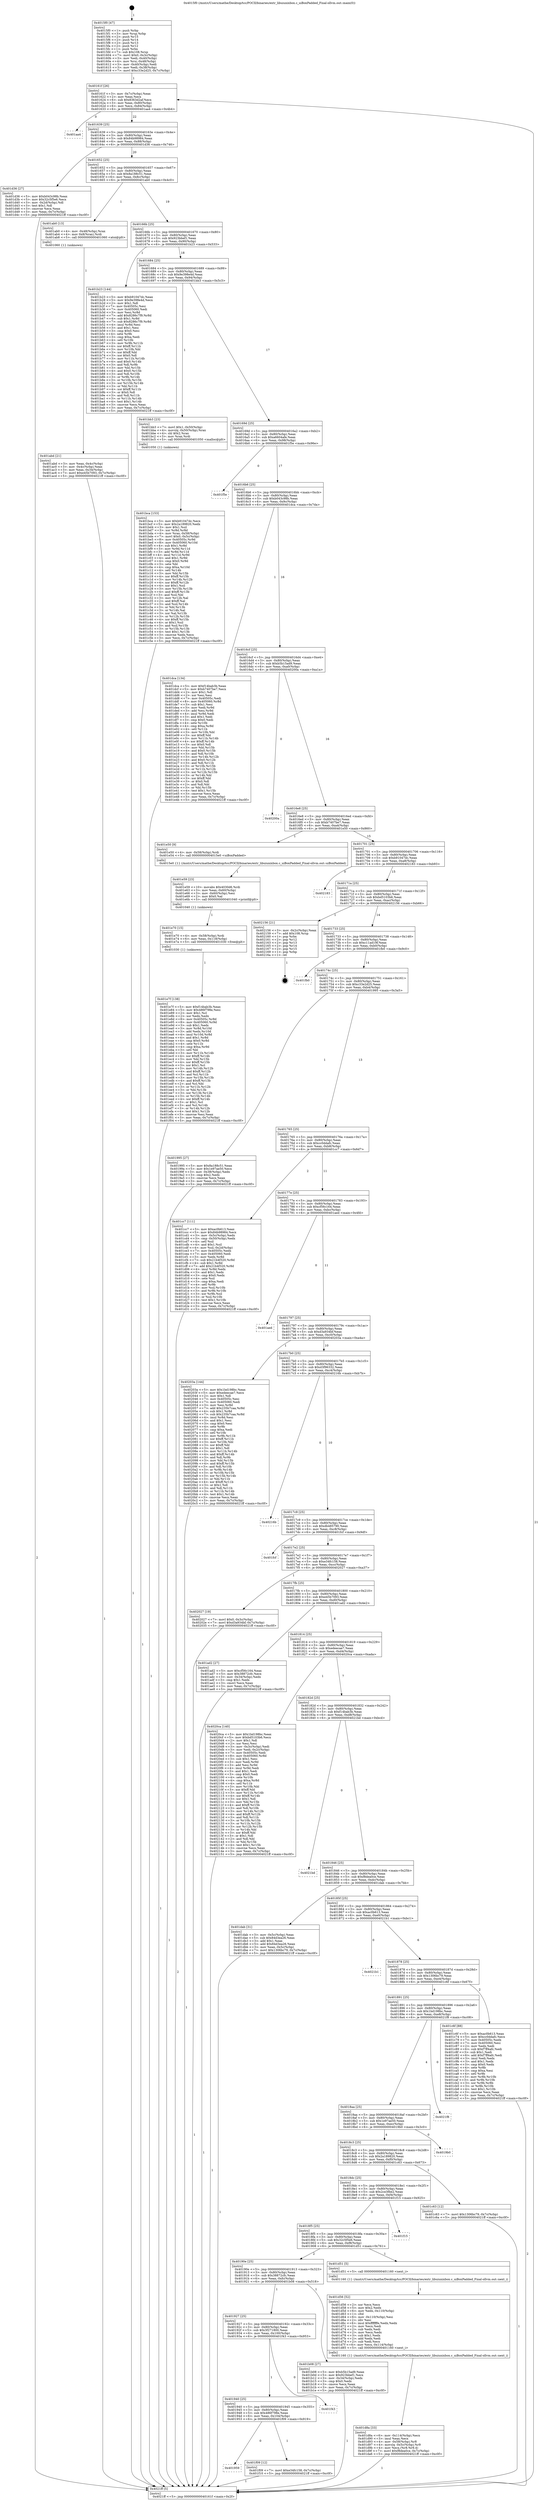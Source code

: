 digraph "0x4015f0" {
  label = "0x4015f0 (/mnt/c/Users/mathe/Desktop/tcc/POCII/binaries/extr_libuiunixbox.c_uiBoxPadded_Final-ollvm.out::main(0))"
  labelloc = "t"
  node[shape=record]

  Entry [label="",width=0.3,height=0.3,shape=circle,fillcolor=black,style=filled]
  "0x40161f" [label="{
     0x40161f [26]\l
     | [instrs]\l
     &nbsp;&nbsp;0x40161f \<+3\>: mov -0x7c(%rbp),%eax\l
     &nbsp;&nbsp;0x401622 \<+2\>: mov %eax,%ecx\l
     &nbsp;&nbsp;0x401624 \<+6\>: sub $0x8363d2af,%ecx\l
     &nbsp;&nbsp;0x40162a \<+3\>: mov %eax,-0x80(%rbp)\l
     &nbsp;&nbsp;0x40162d \<+6\>: mov %ecx,-0x84(%rbp)\l
     &nbsp;&nbsp;0x401633 \<+6\>: je 0000000000401aa4 \<main+0x4b4\>\l
  }"]
  "0x401aa4" [label="{
     0x401aa4\l
  }", style=dashed]
  "0x401639" [label="{
     0x401639 [25]\l
     | [instrs]\l
     &nbsp;&nbsp;0x401639 \<+5\>: jmp 000000000040163e \<main+0x4e\>\l
     &nbsp;&nbsp;0x40163e \<+3\>: mov -0x80(%rbp),%eax\l
     &nbsp;&nbsp;0x401641 \<+5\>: sub $0x84b98984,%eax\l
     &nbsp;&nbsp;0x401646 \<+6\>: mov %eax,-0x88(%rbp)\l
     &nbsp;&nbsp;0x40164c \<+6\>: je 0000000000401d36 \<main+0x746\>\l
  }"]
  Exit [label="",width=0.3,height=0.3,shape=circle,fillcolor=black,style=filled,peripheries=2]
  "0x401d36" [label="{
     0x401d36 [27]\l
     | [instrs]\l
     &nbsp;&nbsp;0x401d36 \<+5\>: mov $0xb043c98b,%eax\l
     &nbsp;&nbsp;0x401d3b \<+5\>: mov $0x32c5f5e6,%ecx\l
     &nbsp;&nbsp;0x401d40 \<+3\>: mov -0x2d(%rbp),%dl\l
     &nbsp;&nbsp;0x401d43 \<+3\>: test $0x1,%dl\l
     &nbsp;&nbsp;0x401d46 \<+3\>: cmovne %ecx,%eax\l
     &nbsp;&nbsp;0x401d49 \<+3\>: mov %eax,-0x7c(%rbp)\l
     &nbsp;&nbsp;0x401d4c \<+5\>: jmp 00000000004021ff \<main+0xc0f\>\l
  }"]
  "0x401652" [label="{
     0x401652 [25]\l
     | [instrs]\l
     &nbsp;&nbsp;0x401652 \<+5\>: jmp 0000000000401657 \<main+0x67\>\l
     &nbsp;&nbsp;0x401657 \<+3\>: mov -0x80(%rbp),%eax\l
     &nbsp;&nbsp;0x40165a \<+5\>: sub $0x8a188c51,%eax\l
     &nbsp;&nbsp;0x40165f \<+6\>: mov %eax,-0x8c(%rbp)\l
     &nbsp;&nbsp;0x401665 \<+6\>: je 0000000000401ab0 \<main+0x4c0\>\l
  }"]
  "0x401959" [label="{
     0x401959\l
  }", style=dashed]
  "0x401ab0" [label="{
     0x401ab0 [13]\l
     | [instrs]\l
     &nbsp;&nbsp;0x401ab0 \<+4\>: mov -0x48(%rbp),%rax\l
     &nbsp;&nbsp;0x401ab4 \<+4\>: mov 0x8(%rax),%rdi\l
     &nbsp;&nbsp;0x401ab8 \<+5\>: call 0000000000401060 \<atoi@plt\>\l
     | [calls]\l
     &nbsp;&nbsp;0x401060 \{1\} (unknown)\l
  }"]
  "0x40166b" [label="{
     0x40166b [25]\l
     | [instrs]\l
     &nbsp;&nbsp;0x40166b \<+5\>: jmp 0000000000401670 \<main+0x80\>\l
     &nbsp;&nbsp;0x401670 \<+3\>: mov -0x80(%rbp),%eax\l
     &nbsp;&nbsp;0x401673 \<+5\>: sub $0x923bbef1,%eax\l
     &nbsp;&nbsp;0x401678 \<+6\>: mov %eax,-0x90(%rbp)\l
     &nbsp;&nbsp;0x40167e \<+6\>: je 0000000000401b23 \<main+0x533\>\l
  }"]
  "0x401f09" [label="{
     0x401f09 [12]\l
     | [instrs]\l
     &nbsp;&nbsp;0x401f09 \<+7\>: movl $0xe34fc158,-0x7c(%rbp)\l
     &nbsp;&nbsp;0x401f10 \<+5\>: jmp 00000000004021ff \<main+0xc0f\>\l
  }"]
  "0x401b23" [label="{
     0x401b23 [144]\l
     | [instrs]\l
     &nbsp;&nbsp;0x401b23 \<+5\>: mov $0xb91047dc,%eax\l
     &nbsp;&nbsp;0x401b28 \<+5\>: mov $0x9e398e4d,%ecx\l
     &nbsp;&nbsp;0x401b2d \<+2\>: mov $0x1,%dl\l
     &nbsp;&nbsp;0x401b2f \<+7\>: mov 0x40505c,%esi\l
     &nbsp;&nbsp;0x401b36 \<+7\>: mov 0x405060,%edi\l
     &nbsp;&nbsp;0x401b3d \<+3\>: mov %esi,%r8d\l
     &nbsp;&nbsp;0x401b40 \<+7\>: add $0x8286c7f9,%r8d\l
     &nbsp;&nbsp;0x401b47 \<+4\>: sub $0x1,%r8d\l
     &nbsp;&nbsp;0x401b4b \<+7\>: sub $0x8286c7f9,%r8d\l
     &nbsp;&nbsp;0x401b52 \<+4\>: imul %r8d,%esi\l
     &nbsp;&nbsp;0x401b56 \<+3\>: and $0x1,%esi\l
     &nbsp;&nbsp;0x401b59 \<+3\>: cmp $0x0,%esi\l
     &nbsp;&nbsp;0x401b5c \<+4\>: sete %r9b\l
     &nbsp;&nbsp;0x401b60 \<+3\>: cmp $0xa,%edi\l
     &nbsp;&nbsp;0x401b63 \<+4\>: setl %r10b\l
     &nbsp;&nbsp;0x401b67 \<+3\>: mov %r9b,%r11b\l
     &nbsp;&nbsp;0x401b6a \<+4\>: xor $0xff,%r11b\l
     &nbsp;&nbsp;0x401b6e \<+3\>: mov %r10b,%bl\l
     &nbsp;&nbsp;0x401b71 \<+3\>: xor $0xff,%bl\l
     &nbsp;&nbsp;0x401b74 \<+3\>: xor $0x0,%dl\l
     &nbsp;&nbsp;0x401b77 \<+3\>: mov %r11b,%r14b\l
     &nbsp;&nbsp;0x401b7a \<+4\>: and $0x0,%r14b\l
     &nbsp;&nbsp;0x401b7e \<+3\>: and %dl,%r9b\l
     &nbsp;&nbsp;0x401b81 \<+3\>: mov %bl,%r15b\l
     &nbsp;&nbsp;0x401b84 \<+4\>: and $0x0,%r15b\l
     &nbsp;&nbsp;0x401b88 \<+3\>: and %dl,%r10b\l
     &nbsp;&nbsp;0x401b8b \<+3\>: or %r9b,%r14b\l
     &nbsp;&nbsp;0x401b8e \<+3\>: or %r10b,%r15b\l
     &nbsp;&nbsp;0x401b91 \<+3\>: xor %r15b,%r14b\l
     &nbsp;&nbsp;0x401b94 \<+3\>: or %bl,%r11b\l
     &nbsp;&nbsp;0x401b97 \<+4\>: xor $0xff,%r11b\l
     &nbsp;&nbsp;0x401b9b \<+3\>: or $0x0,%dl\l
     &nbsp;&nbsp;0x401b9e \<+3\>: and %dl,%r11b\l
     &nbsp;&nbsp;0x401ba1 \<+3\>: or %r11b,%r14b\l
     &nbsp;&nbsp;0x401ba4 \<+4\>: test $0x1,%r14b\l
     &nbsp;&nbsp;0x401ba8 \<+3\>: cmovne %ecx,%eax\l
     &nbsp;&nbsp;0x401bab \<+3\>: mov %eax,-0x7c(%rbp)\l
     &nbsp;&nbsp;0x401bae \<+5\>: jmp 00000000004021ff \<main+0xc0f\>\l
  }"]
  "0x401684" [label="{
     0x401684 [25]\l
     | [instrs]\l
     &nbsp;&nbsp;0x401684 \<+5\>: jmp 0000000000401689 \<main+0x99\>\l
     &nbsp;&nbsp;0x401689 \<+3\>: mov -0x80(%rbp),%eax\l
     &nbsp;&nbsp;0x40168c \<+5\>: sub $0x9e398e4d,%eax\l
     &nbsp;&nbsp;0x401691 \<+6\>: mov %eax,-0x94(%rbp)\l
     &nbsp;&nbsp;0x401697 \<+6\>: je 0000000000401bb3 \<main+0x5c3\>\l
  }"]
  "0x401940" [label="{
     0x401940 [25]\l
     | [instrs]\l
     &nbsp;&nbsp;0x401940 \<+5\>: jmp 0000000000401945 \<main+0x355\>\l
     &nbsp;&nbsp;0x401945 \<+3\>: mov -0x80(%rbp),%eax\l
     &nbsp;&nbsp;0x401948 \<+5\>: sub $0x486f798e,%eax\l
     &nbsp;&nbsp;0x40194d \<+6\>: mov %eax,-0x104(%rbp)\l
     &nbsp;&nbsp;0x401953 \<+6\>: je 0000000000401f09 \<main+0x919\>\l
  }"]
  "0x401bb3" [label="{
     0x401bb3 [23]\l
     | [instrs]\l
     &nbsp;&nbsp;0x401bb3 \<+7\>: movl $0x1,-0x50(%rbp)\l
     &nbsp;&nbsp;0x401bba \<+4\>: movslq -0x50(%rbp),%rax\l
     &nbsp;&nbsp;0x401bbe \<+4\>: shl $0x2,%rax\l
     &nbsp;&nbsp;0x401bc2 \<+3\>: mov %rax,%rdi\l
     &nbsp;&nbsp;0x401bc5 \<+5\>: call 0000000000401050 \<malloc@plt\>\l
     | [calls]\l
     &nbsp;&nbsp;0x401050 \{1\} (unknown)\l
  }"]
  "0x40169d" [label="{
     0x40169d [25]\l
     | [instrs]\l
     &nbsp;&nbsp;0x40169d \<+5\>: jmp 00000000004016a2 \<main+0xb2\>\l
     &nbsp;&nbsp;0x4016a2 \<+3\>: mov -0x80(%rbp),%eax\l
     &nbsp;&nbsp;0x4016a5 \<+5\>: sub $0xa6604afe,%eax\l
     &nbsp;&nbsp;0x4016aa \<+6\>: mov %eax,-0x98(%rbp)\l
     &nbsp;&nbsp;0x4016b0 \<+6\>: je 0000000000401f5e \<main+0x96e\>\l
  }"]
  "0x401f43" [label="{
     0x401f43\l
  }", style=dashed]
  "0x401f5e" [label="{
     0x401f5e\l
  }", style=dashed]
  "0x4016b6" [label="{
     0x4016b6 [25]\l
     | [instrs]\l
     &nbsp;&nbsp;0x4016b6 \<+5\>: jmp 00000000004016bb \<main+0xcb\>\l
     &nbsp;&nbsp;0x4016bb \<+3\>: mov -0x80(%rbp),%eax\l
     &nbsp;&nbsp;0x4016be \<+5\>: sub $0xb043c98b,%eax\l
     &nbsp;&nbsp;0x4016c3 \<+6\>: mov %eax,-0x9c(%rbp)\l
     &nbsp;&nbsp;0x4016c9 \<+6\>: je 0000000000401dca \<main+0x7da\>\l
  }"]
  "0x401e7f" [label="{
     0x401e7f [138]\l
     | [instrs]\l
     &nbsp;&nbsp;0x401e7f \<+5\>: mov $0xf14bab3b,%eax\l
     &nbsp;&nbsp;0x401e84 \<+5\>: mov $0x486f798e,%esi\l
     &nbsp;&nbsp;0x401e89 \<+2\>: mov $0x1,%cl\l
     &nbsp;&nbsp;0x401e8b \<+2\>: xor %edx,%edx\l
     &nbsp;&nbsp;0x401e8d \<+8\>: mov 0x40505c,%r8d\l
     &nbsp;&nbsp;0x401e95 \<+8\>: mov 0x405060,%r9d\l
     &nbsp;&nbsp;0x401e9d \<+3\>: sub $0x1,%edx\l
     &nbsp;&nbsp;0x401ea0 \<+3\>: mov %r8d,%r10d\l
     &nbsp;&nbsp;0x401ea3 \<+3\>: add %edx,%r10d\l
     &nbsp;&nbsp;0x401ea6 \<+4\>: imul %r10d,%r8d\l
     &nbsp;&nbsp;0x401eaa \<+4\>: and $0x1,%r8d\l
     &nbsp;&nbsp;0x401eae \<+4\>: cmp $0x0,%r8d\l
     &nbsp;&nbsp;0x401eb2 \<+4\>: sete %r11b\l
     &nbsp;&nbsp;0x401eb6 \<+4\>: cmp $0xa,%r9d\l
     &nbsp;&nbsp;0x401eba \<+3\>: setl %bl\l
     &nbsp;&nbsp;0x401ebd \<+3\>: mov %r11b,%r14b\l
     &nbsp;&nbsp;0x401ec0 \<+4\>: xor $0xff,%r14b\l
     &nbsp;&nbsp;0x401ec4 \<+3\>: mov %bl,%r15b\l
     &nbsp;&nbsp;0x401ec7 \<+4\>: xor $0xff,%r15b\l
     &nbsp;&nbsp;0x401ecb \<+3\>: xor $0x1,%cl\l
     &nbsp;&nbsp;0x401ece \<+3\>: mov %r14b,%r12b\l
     &nbsp;&nbsp;0x401ed1 \<+4\>: and $0xff,%r12b\l
     &nbsp;&nbsp;0x401ed5 \<+3\>: and %cl,%r11b\l
     &nbsp;&nbsp;0x401ed8 \<+3\>: mov %r15b,%r13b\l
     &nbsp;&nbsp;0x401edb \<+4\>: and $0xff,%r13b\l
     &nbsp;&nbsp;0x401edf \<+2\>: and %cl,%bl\l
     &nbsp;&nbsp;0x401ee1 \<+3\>: or %r11b,%r12b\l
     &nbsp;&nbsp;0x401ee4 \<+3\>: or %bl,%r13b\l
     &nbsp;&nbsp;0x401ee7 \<+3\>: xor %r13b,%r12b\l
     &nbsp;&nbsp;0x401eea \<+3\>: or %r15b,%r14b\l
     &nbsp;&nbsp;0x401eed \<+4\>: xor $0xff,%r14b\l
     &nbsp;&nbsp;0x401ef1 \<+3\>: or $0x1,%cl\l
     &nbsp;&nbsp;0x401ef4 \<+3\>: and %cl,%r14b\l
     &nbsp;&nbsp;0x401ef7 \<+3\>: or %r14b,%r12b\l
     &nbsp;&nbsp;0x401efa \<+4\>: test $0x1,%r12b\l
     &nbsp;&nbsp;0x401efe \<+3\>: cmovne %esi,%eax\l
     &nbsp;&nbsp;0x401f01 \<+3\>: mov %eax,-0x7c(%rbp)\l
     &nbsp;&nbsp;0x401f04 \<+5\>: jmp 00000000004021ff \<main+0xc0f\>\l
  }"]
  "0x401dca" [label="{
     0x401dca [134]\l
     | [instrs]\l
     &nbsp;&nbsp;0x401dca \<+5\>: mov $0xf14bab3b,%eax\l
     &nbsp;&nbsp;0x401dcf \<+5\>: mov $0xb7407be7,%ecx\l
     &nbsp;&nbsp;0x401dd4 \<+2\>: mov $0x1,%dl\l
     &nbsp;&nbsp;0x401dd6 \<+2\>: xor %esi,%esi\l
     &nbsp;&nbsp;0x401dd8 \<+7\>: mov 0x40505c,%edi\l
     &nbsp;&nbsp;0x401ddf \<+8\>: mov 0x405060,%r8d\l
     &nbsp;&nbsp;0x401de7 \<+3\>: sub $0x1,%esi\l
     &nbsp;&nbsp;0x401dea \<+3\>: mov %edi,%r9d\l
     &nbsp;&nbsp;0x401ded \<+3\>: add %esi,%r9d\l
     &nbsp;&nbsp;0x401df0 \<+4\>: imul %r9d,%edi\l
     &nbsp;&nbsp;0x401df4 \<+3\>: and $0x1,%edi\l
     &nbsp;&nbsp;0x401df7 \<+3\>: cmp $0x0,%edi\l
     &nbsp;&nbsp;0x401dfa \<+4\>: sete %r10b\l
     &nbsp;&nbsp;0x401dfe \<+4\>: cmp $0xa,%r8d\l
     &nbsp;&nbsp;0x401e02 \<+4\>: setl %r11b\l
     &nbsp;&nbsp;0x401e06 \<+3\>: mov %r10b,%bl\l
     &nbsp;&nbsp;0x401e09 \<+3\>: xor $0xff,%bl\l
     &nbsp;&nbsp;0x401e0c \<+3\>: mov %r11b,%r14b\l
     &nbsp;&nbsp;0x401e0f \<+4\>: xor $0xff,%r14b\l
     &nbsp;&nbsp;0x401e13 \<+3\>: xor $0x0,%dl\l
     &nbsp;&nbsp;0x401e16 \<+3\>: mov %bl,%r15b\l
     &nbsp;&nbsp;0x401e19 \<+4\>: and $0x0,%r15b\l
     &nbsp;&nbsp;0x401e1d \<+3\>: and %dl,%r10b\l
     &nbsp;&nbsp;0x401e20 \<+3\>: mov %r14b,%r12b\l
     &nbsp;&nbsp;0x401e23 \<+4\>: and $0x0,%r12b\l
     &nbsp;&nbsp;0x401e27 \<+3\>: and %dl,%r11b\l
     &nbsp;&nbsp;0x401e2a \<+3\>: or %r10b,%r15b\l
     &nbsp;&nbsp;0x401e2d \<+3\>: or %r11b,%r12b\l
     &nbsp;&nbsp;0x401e30 \<+3\>: xor %r12b,%r15b\l
     &nbsp;&nbsp;0x401e33 \<+3\>: or %r14b,%bl\l
     &nbsp;&nbsp;0x401e36 \<+3\>: xor $0xff,%bl\l
     &nbsp;&nbsp;0x401e39 \<+3\>: or $0x0,%dl\l
     &nbsp;&nbsp;0x401e3c \<+2\>: and %dl,%bl\l
     &nbsp;&nbsp;0x401e3e \<+3\>: or %bl,%r15b\l
     &nbsp;&nbsp;0x401e41 \<+4\>: test $0x1,%r15b\l
     &nbsp;&nbsp;0x401e45 \<+3\>: cmovne %ecx,%eax\l
     &nbsp;&nbsp;0x401e48 \<+3\>: mov %eax,-0x7c(%rbp)\l
     &nbsp;&nbsp;0x401e4b \<+5\>: jmp 00000000004021ff \<main+0xc0f\>\l
  }"]
  "0x4016cf" [label="{
     0x4016cf [25]\l
     | [instrs]\l
     &nbsp;&nbsp;0x4016cf \<+5\>: jmp 00000000004016d4 \<main+0xe4\>\l
     &nbsp;&nbsp;0x4016d4 \<+3\>: mov -0x80(%rbp),%eax\l
     &nbsp;&nbsp;0x4016d7 \<+5\>: sub $0xb5b15ad9,%eax\l
     &nbsp;&nbsp;0x4016dc \<+6\>: mov %eax,-0xa0(%rbp)\l
     &nbsp;&nbsp;0x4016e2 \<+6\>: je 000000000040200a \<main+0xa1a\>\l
  }"]
  "0x401e70" [label="{
     0x401e70 [15]\l
     | [instrs]\l
     &nbsp;&nbsp;0x401e70 \<+4\>: mov -0x58(%rbp),%rdi\l
     &nbsp;&nbsp;0x401e74 \<+6\>: mov %eax,-0x118(%rbp)\l
     &nbsp;&nbsp;0x401e7a \<+5\>: call 0000000000401030 \<free@plt\>\l
     | [calls]\l
     &nbsp;&nbsp;0x401030 \{1\} (unknown)\l
  }"]
  "0x40200a" [label="{
     0x40200a\l
  }", style=dashed]
  "0x4016e8" [label="{
     0x4016e8 [25]\l
     | [instrs]\l
     &nbsp;&nbsp;0x4016e8 \<+5\>: jmp 00000000004016ed \<main+0xfd\>\l
     &nbsp;&nbsp;0x4016ed \<+3\>: mov -0x80(%rbp),%eax\l
     &nbsp;&nbsp;0x4016f0 \<+5\>: sub $0xb7407be7,%eax\l
     &nbsp;&nbsp;0x4016f5 \<+6\>: mov %eax,-0xa4(%rbp)\l
     &nbsp;&nbsp;0x4016fb \<+6\>: je 0000000000401e50 \<main+0x860\>\l
  }"]
  "0x401e59" [label="{
     0x401e59 [23]\l
     | [instrs]\l
     &nbsp;&nbsp;0x401e59 \<+10\>: movabs $0x4030d6,%rdi\l
     &nbsp;&nbsp;0x401e63 \<+3\>: mov %eax,-0x60(%rbp)\l
     &nbsp;&nbsp;0x401e66 \<+3\>: mov -0x60(%rbp),%esi\l
     &nbsp;&nbsp;0x401e69 \<+2\>: mov $0x0,%al\l
     &nbsp;&nbsp;0x401e6b \<+5\>: call 0000000000401040 \<printf@plt\>\l
     | [calls]\l
     &nbsp;&nbsp;0x401040 \{1\} (unknown)\l
  }"]
  "0x401e50" [label="{
     0x401e50 [9]\l
     | [instrs]\l
     &nbsp;&nbsp;0x401e50 \<+4\>: mov -0x58(%rbp),%rdi\l
     &nbsp;&nbsp;0x401e54 \<+5\>: call 00000000004015e0 \<uiBoxPadded\>\l
     | [calls]\l
     &nbsp;&nbsp;0x4015e0 \{1\} (/mnt/c/Users/mathe/Desktop/tcc/POCII/binaries/extr_libuiunixbox.c_uiBoxPadded_Final-ollvm.out::uiBoxPadded)\l
  }"]
  "0x401701" [label="{
     0x401701 [25]\l
     | [instrs]\l
     &nbsp;&nbsp;0x401701 \<+5\>: jmp 0000000000401706 \<main+0x116\>\l
     &nbsp;&nbsp;0x401706 \<+3\>: mov -0x80(%rbp),%eax\l
     &nbsp;&nbsp;0x401709 \<+5\>: sub $0xb91047dc,%eax\l
     &nbsp;&nbsp;0x40170e \<+6\>: mov %eax,-0xa8(%rbp)\l
     &nbsp;&nbsp;0x401714 \<+6\>: je 0000000000402183 \<main+0xb93\>\l
  }"]
  "0x401d8a" [label="{
     0x401d8a [33]\l
     | [instrs]\l
     &nbsp;&nbsp;0x401d8a \<+6\>: mov -0x114(%rbp),%ecx\l
     &nbsp;&nbsp;0x401d90 \<+3\>: imul %eax,%ecx\l
     &nbsp;&nbsp;0x401d93 \<+4\>: mov -0x58(%rbp),%r8\l
     &nbsp;&nbsp;0x401d97 \<+4\>: movslq -0x5c(%rbp),%r9\l
     &nbsp;&nbsp;0x401d9b \<+4\>: mov %ecx,(%r8,%r9,4)\l
     &nbsp;&nbsp;0x401d9f \<+7\>: movl $0xf8dea0ce,-0x7c(%rbp)\l
     &nbsp;&nbsp;0x401da6 \<+5\>: jmp 00000000004021ff \<main+0xc0f\>\l
  }"]
  "0x402183" [label="{
     0x402183\l
  }", style=dashed]
  "0x40171a" [label="{
     0x40171a [25]\l
     | [instrs]\l
     &nbsp;&nbsp;0x40171a \<+5\>: jmp 000000000040171f \<main+0x12f\>\l
     &nbsp;&nbsp;0x40171f \<+3\>: mov -0x80(%rbp),%eax\l
     &nbsp;&nbsp;0x401722 \<+5\>: sub $0xbd5103b6,%eax\l
     &nbsp;&nbsp;0x401727 \<+6\>: mov %eax,-0xac(%rbp)\l
     &nbsp;&nbsp;0x40172d \<+6\>: je 0000000000402156 \<main+0xb66\>\l
  }"]
  "0x401d56" [label="{
     0x401d56 [52]\l
     | [instrs]\l
     &nbsp;&nbsp;0x401d56 \<+2\>: xor %ecx,%ecx\l
     &nbsp;&nbsp;0x401d58 \<+5\>: mov $0x2,%edx\l
     &nbsp;&nbsp;0x401d5d \<+6\>: mov %edx,-0x110(%rbp)\l
     &nbsp;&nbsp;0x401d63 \<+1\>: cltd\l
     &nbsp;&nbsp;0x401d64 \<+6\>: mov -0x110(%rbp),%esi\l
     &nbsp;&nbsp;0x401d6a \<+2\>: idiv %esi\l
     &nbsp;&nbsp;0x401d6c \<+6\>: imul $0xfffffffe,%edx,%edx\l
     &nbsp;&nbsp;0x401d72 \<+2\>: mov %ecx,%edi\l
     &nbsp;&nbsp;0x401d74 \<+2\>: sub %edx,%edi\l
     &nbsp;&nbsp;0x401d76 \<+2\>: mov %ecx,%edx\l
     &nbsp;&nbsp;0x401d78 \<+3\>: sub $0x1,%edx\l
     &nbsp;&nbsp;0x401d7b \<+2\>: add %edx,%edi\l
     &nbsp;&nbsp;0x401d7d \<+2\>: sub %edi,%ecx\l
     &nbsp;&nbsp;0x401d7f \<+6\>: mov %ecx,-0x114(%rbp)\l
     &nbsp;&nbsp;0x401d85 \<+5\>: call 0000000000401160 \<next_i\>\l
     | [calls]\l
     &nbsp;&nbsp;0x401160 \{1\} (/mnt/c/Users/mathe/Desktop/tcc/POCII/binaries/extr_libuiunixbox.c_uiBoxPadded_Final-ollvm.out::next_i)\l
  }"]
  "0x402156" [label="{
     0x402156 [21]\l
     | [instrs]\l
     &nbsp;&nbsp;0x402156 \<+3\>: mov -0x2c(%rbp),%eax\l
     &nbsp;&nbsp;0x402159 \<+7\>: add $0x108,%rsp\l
     &nbsp;&nbsp;0x402160 \<+1\>: pop %rbx\l
     &nbsp;&nbsp;0x402161 \<+2\>: pop %r12\l
     &nbsp;&nbsp;0x402163 \<+2\>: pop %r13\l
     &nbsp;&nbsp;0x402165 \<+2\>: pop %r14\l
     &nbsp;&nbsp;0x402167 \<+2\>: pop %r15\l
     &nbsp;&nbsp;0x402169 \<+1\>: pop %rbp\l
     &nbsp;&nbsp;0x40216a \<+1\>: ret\l
  }"]
  "0x401733" [label="{
     0x401733 [25]\l
     | [instrs]\l
     &nbsp;&nbsp;0x401733 \<+5\>: jmp 0000000000401738 \<main+0x148\>\l
     &nbsp;&nbsp;0x401738 \<+3\>: mov -0x80(%rbp),%eax\l
     &nbsp;&nbsp;0x40173b \<+5\>: sub $0xc11ad19f,%eax\l
     &nbsp;&nbsp;0x401740 \<+6\>: mov %eax,-0xb0(%rbp)\l
     &nbsp;&nbsp;0x401746 \<+6\>: je 0000000000401fb0 \<main+0x9c0\>\l
  }"]
  "0x401bca" [label="{
     0x401bca [153]\l
     | [instrs]\l
     &nbsp;&nbsp;0x401bca \<+5\>: mov $0xb91047dc,%ecx\l
     &nbsp;&nbsp;0x401bcf \<+5\>: mov $0x2a189820,%edx\l
     &nbsp;&nbsp;0x401bd4 \<+3\>: mov $0x1,%sil\l
     &nbsp;&nbsp;0x401bd7 \<+3\>: xor %r8d,%r8d\l
     &nbsp;&nbsp;0x401bda \<+4\>: mov %rax,-0x58(%rbp)\l
     &nbsp;&nbsp;0x401bde \<+7\>: movl $0x0,-0x5c(%rbp)\l
     &nbsp;&nbsp;0x401be5 \<+8\>: mov 0x40505c,%r9d\l
     &nbsp;&nbsp;0x401bed \<+8\>: mov 0x405060,%r10d\l
     &nbsp;&nbsp;0x401bf5 \<+4\>: sub $0x1,%r8d\l
     &nbsp;&nbsp;0x401bf9 \<+3\>: mov %r9d,%r11d\l
     &nbsp;&nbsp;0x401bfc \<+3\>: add %r8d,%r11d\l
     &nbsp;&nbsp;0x401bff \<+4\>: imul %r11d,%r9d\l
     &nbsp;&nbsp;0x401c03 \<+4\>: and $0x1,%r9d\l
     &nbsp;&nbsp;0x401c07 \<+4\>: cmp $0x0,%r9d\l
     &nbsp;&nbsp;0x401c0b \<+3\>: sete %bl\l
     &nbsp;&nbsp;0x401c0e \<+4\>: cmp $0xa,%r10d\l
     &nbsp;&nbsp;0x401c12 \<+4\>: setl %r14b\l
     &nbsp;&nbsp;0x401c16 \<+3\>: mov %bl,%r15b\l
     &nbsp;&nbsp;0x401c19 \<+4\>: xor $0xff,%r15b\l
     &nbsp;&nbsp;0x401c1d \<+3\>: mov %r14b,%r12b\l
     &nbsp;&nbsp;0x401c20 \<+4\>: xor $0xff,%r12b\l
     &nbsp;&nbsp;0x401c24 \<+4\>: xor $0x1,%sil\l
     &nbsp;&nbsp;0x401c28 \<+3\>: mov %r15b,%r13b\l
     &nbsp;&nbsp;0x401c2b \<+4\>: and $0xff,%r13b\l
     &nbsp;&nbsp;0x401c2f \<+3\>: and %sil,%bl\l
     &nbsp;&nbsp;0x401c32 \<+3\>: mov %r12b,%al\l
     &nbsp;&nbsp;0x401c35 \<+2\>: and $0xff,%al\l
     &nbsp;&nbsp;0x401c37 \<+3\>: and %sil,%r14b\l
     &nbsp;&nbsp;0x401c3a \<+3\>: or %bl,%r13b\l
     &nbsp;&nbsp;0x401c3d \<+3\>: or %r14b,%al\l
     &nbsp;&nbsp;0x401c40 \<+3\>: xor %al,%r13b\l
     &nbsp;&nbsp;0x401c43 \<+3\>: or %r12b,%r15b\l
     &nbsp;&nbsp;0x401c46 \<+4\>: xor $0xff,%r15b\l
     &nbsp;&nbsp;0x401c4a \<+4\>: or $0x1,%sil\l
     &nbsp;&nbsp;0x401c4e \<+3\>: and %sil,%r15b\l
     &nbsp;&nbsp;0x401c51 \<+3\>: or %r15b,%r13b\l
     &nbsp;&nbsp;0x401c54 \<+4\>: test $0x1,%r13b\l
     &nbsp;&nbsp;0x401c58 \<+3\>: cmovne %edx,%ecx\l
     &nbsp;&nbsp;0x401c5b \<+3\>: mov %ecx,-0x7c(%rbp)\l
     &nbsp;&nbsp;0x401c5e \<+5\>: jmp 00000000004021ff \<main+0xc0f\>\l
  }"]
  "0x401fb0" [label="{
     0x401fb0\l
  }", style=dashed]
  "0x40174c" [label="{
     0x40174c [25]\l
     | [instrs]\l
     &nbsp;&nbsp;0x40174c \<+5\>: jmp 0000000000401751 \<main+0x161\>\l
     &nbsp;&nbsp;0x401751 \<+3\>: mov -0x80(%rbp),%eax\l
     &nbsp;&nbsp;0x401754 \<+5\>: sub $0xc33e2d25,%eax\l
     &nbsp;&nbsp;0x401759 \<+6\>: mov %eax,-0xb4(%rbp)\l
     &nbsp;&nbsp;0x40175f \<+6\>: je 0000000000401995 \<main+0x3a5\>\l
  }"]
  "0x401927" [label="{
     0x401927 [25]\l
     | [instrs]\l
     &nbsp;&nbsp;0x401927 \<+5\>: jmp 000000000040192c \<main+0x33c\>\l
     &nbsp;&nbsp;0x40192c \<+3\>: mov -0x80(%rbp),%eax\l
     &nbsp;&nbsp;0x40192f \<+5\>: sub $0x3f271800,%eax\l
     &nbsp;&nbsp;0x401934 \<+6\>: mov %eax,-0x100(%rbp)\l
     &nbsp;&nbsp;0x40193a \<+6\>: je 0000000000401f43 \<main+0x953\>\l
  }"]
  "0x401995" [label="{
     0x401995 [27]\l
     | [instrs]\l
     &nbsp;&nbsp;0x401995 \<+5\>: mov $0x8a188c51,%eax\l
     &nbsp;&nbsp;0x40199a \<+5\>: mov $0x1e97ae50,%ecx\l
     &nbsp;&nbsp;0x40199f \<+3\>: mov -0x38(%rbp),%edx\l
     &nbsp;&nbsp;0x4019a2 \<+3\>: cmp $0x2,%edx\l
     &nbsp;&nbsp;0x4019a5 \<+3\>: cmovne %ecx,%eax\l
     &nbsp;&nbsp;0x4019a8 \<+3\>: mov %eax,-0x7c(%rbp)\l
     &nbsp;&nbsp;0x4019ab \<+5\>: jmp 00000000004021ff \<main+0xc0f\>\l
  }"]
  "0x401765" [label="{
     0x401765 [25]\l
     | [instrs]\l
     &nbsp;&nbsp;0x401765 \<+5\>: jmp 000000000040176a \<main+0x17a\>\l
     &nbsp;&nbsp;0x40176a \<+3\>: mov -0x80(%rbp),%eax\l
     &nbsp;&nbsp;0x40176d \<+5\>: sub $0xcc0ddafc,%eax\l
     &nbsp;&nbsp;0x401772 \<+6\>: mov %eax,-0xb8(%rbp)\l
     &nbsp;&nbsp;0x401778 \<+6\>: je 0000000000401cc7 \<main+0x6d7\>\l
  }"]
  "0x4021ff" [label="{
     0x4021ff [5]\l
     | [instrs]\l
     &nbsp;&nbsp;0x4021ff \<+5\>: jmp 000000000040161f \<main+0x2f\>\l
  }"]
  "0x4015f0" [label="{
     0x4015f0 [47]\l
     | [instrs]\l
     &nbsp;&nbsp;0x4015f0 \<+1\>: push %rbp\l
     &nbsp;&nbsp;0x4015f1 \<+3\>: mov %rsp,%rbp\l
     &nbsp;&nbsp;0x4015f4 \<+2\>: push %r15\l
     &nbsp;&nbsp;0x4015f6 \<+2\>: push %r14\l
     &nbsp;&nbsp;0x4015f8 \<+2\>: push %r13\l
     &nbsp;&nbsp;0x4015fa \<+2\>: push %r12\l
     &nbsp;&nbsp;0x4015fc \<+1\>: push %rbx\l
     &nbsp;&nbsp;0x4015fd \<+7\>: sub $0x108,%rsp\l
     &nbsp;&nbsp;0x401604 \<+7\>: movl $0x0,-0x3c(%rbp)\l
     &nbsp;&nbsp;0x40160b \<+3\>: mov %edi,-0x40(%rbp)\l
     &nbsp;&nbsp;0x40160e \<+4\>: mov %rsi,-0x48(%rbp)\l
     &nbsp;&nbsp;0x401612 \<+3\>: mov -0x40(%rbp),%edi\l
     &nbsp;&nbsp;0x401615 \<+3\>: mov %edi,-0x38(%rbp)\l
     &nbsp;&nbsp;0x401618 \<+7\>: movl $0xc33e2d25,-0x7c(%rbp)\l
  }"]
  "0x401abd" [label="{
     0x401abd [21]\l
     | [instrs]\l
     &nbsp;&nbsp;0x401abd \<+3\>: mov %eax,-0x4c(%rbp)\l
     &nbsp;&nbsp;0x401ac0 \<+3\>: mov -0x4c(%rbp),%eax\l
     &nbsp;&nbsp;0x401ac3 \<+3\>: mov %eax,-0x34(%rbp)\l
     &nbsp;&nbsp;0x401ac6 \<+7\>: movl $0xe45b7093,-0x7c(%rbp)\l
     &nbsp;&nbsp;0x401acd \<+5\>: jmp 00000000004021ff \<main+0xc0f\>\l
  }"]
  "0x401b08" [label="{
     0x401b08 [27]\l
     | [instrs]\l
     &nbsp;&nbsp;0x401b08 \<+5\>: mov $0xb5b15ad9,%eax\l
     &nbsp;&nbsp;0x401b0d \<+5\>: mov $0x923bbef1,%ecx\l
     &nbsp;&nbsp;0x401b12 \<+3\>: mov -0x34(%rbp),%edx\l
     &nbsp;&nbsp;0x401b15 \<+3\>: cmp $0x0,%edx\l
     &nbsp;&nbsp;0x401b18 \<+3\>: cmove %ecx,%eax\l
     &nbsp;&nbsp;0x401b1b \<+3\>: mov %eax,-0x7c(%rbp)\l
     &nbsp;&nbsp;0x401b1e \<+5\>: jmp 00000000004021ff \<main+0xc0f\>\l
  }"]
  "0x401cc7" [label="{
     0x401cc7 [111]\l
     | [instrs]\l
     &nbsp;&nbsp;0x401cc7 \<+5\>: mov $0xac0b613,%eax\l
     &nbsp;&nbsp;0x401ccc \<+5\>: mov $0x84b98984,%ecx\l
     &nbsp;&nbsp;0x401cd1 \<+3\>: mov -0x5c(%rbp),%edx\l
     &nbsp;&nbsp;0x401cd4 \<+3\>: cmp -0x50(%rbp),%edx\l
     &nbsp;&nbsp;0x401cd7 \<+4\>: setl %sil\l
     &nbsp;&nbsp;0x401cdb \<+4\>: and $0x1,%sil\l
     &nbsp;&nbsp;0x401cdf \<+4\>: mov %sil,-0x2d(%rbp)\l
     &nbsp;&nbsp;0x401ce3 \<+7\>: mov 0x40505c,%edx\l
     &nbsp;&nbsp;0x401cea \<+7\>: mov 0x405060,%edi\l
     &nbsp;&nbsp;0x401cf1 \<+3\>: mov %edx,%r8d\l
     &nbsp;&nbsp;0x401cf4 \<+7\>: sub $0x21b4f320,%r8d\l
     &nbsp;&nbsp;0x401cfb \<+4\>: sub $0x1,%r8d\l
     &nbsp;&nbsp;0x401cff \<+7\>: add $0x21b4f320,%r8d\l
     &nbsp;&nbsp;0x401d06 \<+4\>: imul %r8d,%edx\l
     &nbsp;&nbsp;0x401d0a \<+3\>: and $0x1,%edx\l
     &nbsp;&nbsp;0x401d0d \<+3\>: cmp $0x0,%edx\l
     &nbsp;&nbsp;0x401d10 \<+4\>: sete %sil\l
     &nbsp;&nbsp;0x401d14 \<+3\>: cmp $0xa,%edi\l
     &nbsp;&nbsp;0x401d17 \<+4\>: setl %r9b\l
     &nbsp;&nbsp;0x401d1b \<+3\>: mov %sil,%r10b\l
     &nbsp;&nbsp;0x401d1e \<+3\>: and %r9b,%r10b\l
     &nbsp;&nbsp;0x401d21 \<+3\>: xor %r9b,%sil\l
     &nbsp;&nbsp;0x401d24 \<+3\>: or %sil,%r10b\l
     &nbsp;&nbsp;0x401d27 \<+4\>: test $0x1,%r10b\l
     &nbsp;&nbsp;0x401d2b \<+3\>: cmovne %ecx,%eax\l
     &nbsp;&nbsp;0x401d2e \<+3\>: mov %eax,-0x7c(%rbp)\l
     &nbsp;&nbsp;0x401d31 \<+5\>: jmp 00000000004021ff \<main+0xc0f\>\l
  }"]
  "0x40177e" [label="{
     0x40177e [25]\l
     | [instrs]\l
     &nbsp;&nbsp;0x40177e \<+5\>: jmp 0000000000401783 \<main+0x193\>\l
     &nbsp;&nbsp;0x401783 \<+3\>: mov -0x80(%rbp),%eax\l
     &nbsp;&nbsp;0x401786 \<+5\>: sub $0xcf56c164,%eax\l
     &nbsp;&nbsp;0x40178b \<+6\>: mov %eax,-0xbc(%rbp)\l
     &nbsp;&nbsp;0x401791 \<+6\>: je 0000000000401aed \<main+0x4fd\>\l
  }"]
  "0x40190e" [label="{
     0x40190e [25]\l
     | [instrs]\l
     &nbsp;&nbsp;0x40190e \<+5\>: jmp 0000000000401913 \<main+0x323\>\l
     &nbsp;&nbsp;0x401913 \<+3\>: mov -0x80(%rbp),%eax\l
     &nbsp;&nbsp;0x401916 \<+5\>: sub $0x38872cfc,%eax\l
     &nbsp;&nbsp;0x40191b \<+6\>: mov %eax,-0xfc(%rbp)\l
     &nbsp;&nbsp;0x401921 \<+6\>: je 0000000000401b08 \<main+0x518\>\l
  }"]
  "0x401aed" [label="{
     0x401aed\l
  }", style=dashed]
  "0x401797" [label="{
     0x401797 [25]\l
     | [instrs]\l
     &nbsp;&nbsp;0x401797 \<+5\>: jmp 000000000040179c \<main+0x1ac\>\l
     &nbsp;&nbsp;0x40179c \<+3\>: mov -0x80(%rbp),%eax\l
     &nbsp;&nbsp;0x40179f \<+5\>: sub $0xd3a934bf,%eax\l
     &nbsp;&nbsp;0x4017a4 \<+6\>: mov %eax,-0xc0(%rbp)\l
     &nbsp;&nbsp;0x4017aa \<+6\>: je 000000000040203a \<main+0xa4a\>\l
  }"]
  "0x401d51" [label="{
     0x401d51 [5]\l
     | [instrs]\l
     &nbsp;&nbsp;0x401d51 \<+5\>: call 0000000000401160 \<next_i\>\l
     | [calls]\l
     &nbsp;&nbsp;0x401160 \{1\} (/mnt/c/Users/mathe/Desktop/tcc/POCII/binaries/extr_libuiunixbox.c_uiBoxPadded_Final-ollvm.out::next_i)\l
  }"]
  "0x40203a" [label="{
     0x40203a [144]\l
     | [instrs]\l
     &nbsp;&nbsp;0x40203a \<+5\>: mov $0x1bd198bc,%eax\l
     &nbsp;&nbsp;0x40203f \<+5\>: mov $0xedeecae7,%ecx\l
     &nbsp;&nbsp;0x402044 \<+2\>: mov $0x1,%dl\l
     &nbsp;&nbsp;0x402046 \<+7\>: mov 0x40505c,%esi\l
     &nbsp;&nbsp;0x40204d \<+7\>: mov 0x405060,%edi\l
     &nbsp;&nbsp;0x402054 \<+3\>: mov %esi,%r8d\l
     &nbsp;&nbsp;0x402057 \<+7\>: add $0x235b7caa,%r8d\l
     &nbsp;&nbsp;0x40205e \<+4\>: sub $0x1,%r8d\l
     &nbsp;&nbsp;0x402062 \<+7\>: sub $0x235b7caa,%r8d\l
     &nbsp;&nbsp;0x402069 \<+4\>: imul %r8d,%esi\l
     &nbsp;&nbsp;0x40206d \<+3\>: and $0x1,%esi\l
     &nbsp;&nbsp;0x402070 \<+3\>: cmp $0x0,%esi\l
     &nbsp;&nbsp;0x402073 \<+4\>: sete %r9b\l
     &nbsp;&nbsp;0x402077 \<+3\>: cmp $0xa,%edi\l
     &nbsp;&nbsp;0x40207a \<+4\>: setl %r10b\l
     &nbsp;&nbsp;0x40207e \<+3\>: mov %r9b,%r11b\l
     &nbsp;&nbsp;0x402081 \<+4\>: xor $0xff,%r11b\l
     &nbsp;&nbsp;0x402085 \<+3\>: mov %r10b,%bl\l
     &nbsp;&nbsp;0x402088 \<+3\>: xor $0xff,%bl\l
     &nbsp;&nbsp;0x40208b \<+3\>: xor $0x1,%dl\l
     &nbsp;&nbsp;0x40208e \<+3\>: mov %r11b,%r14b\l
     &nbsp;&nbsp;0x402091 \<+4\>: and $0xff,%r14b\l
     &nbsp;&nbsp;0x402095 \<+3\>: and %dl,%r9b\l
     &nbsp;&nbsp;0x402098 \<+3\>: mov %bl,%r15b\l
     &nbsp;&nbsp;0x40209b \<+4\>: and $0xff,%r15b\l
     &nbsp;&nbsp;0x40209f \<+3\>: and %dl,%r10b\l
     &nbsp;&nbsp;0x4020a2 \<+3\>: or %r9b,%r14b\l
     &nbsp;&nbsp;0x4020a5 \<+3\>: or %r10b,%r15b\l
     &nbsp;&nbsp;0x4020a8 \<+3\>: xor %r15b,%r14b\l
     &nbsp;&nbsp;0x4020ab \<+3\>: or %bl,%r11b\l
     &nbsp;&nbsp;0x4020ae \<+4\>: xor $0xff,%r11b\l
     &nbsp;&nbsp;0x4020b2 \<+3\>: or $0x1,%dl\l
     &nbsp;&nbsp;0x4020b5 \<+3\>: and %dl,%r11b\l
     &nbsp;&nbsp;0x4020b8 \<+3\>: or %r11b,%r14b\l
     &nbsp;&nbsp;0x4020bb \<+4\>: test $0x1,%r14b\l
     &nbsp;&nbsp;0x4020bf \<+3\>: cmovne %ecx,%eax\l
     &nbsp;&nbsp;0x4020c2 \<+3\>: mov %eax,-0x7c(%rbp)\l
     &nbsp;&nbsp;0x4020c5 \<+5\>: jmp 00000000004021ff \<main+0xc0f\>\l
  }"]
  "0x4017b0" [label="{
     0x4017b0 [25]\l
     | [instrs]\l
     &nbsp;&nbsp;0x4017b0 \<+5\>: jmp 00000000004017b5 \<main+0x1c5\>\l
     &nbsp;&nbsp;0x4017b5 \<+3\>: mov -0x80(%rbp),%eax\l
     &nbsp;&nbsp;0x4017b8 \<+5\>: sub $0xd3f96332,%eax\l
     &nbsp;&nbsp;0x4017bd \<+6\>: mov %eax,-0xc4(%rbp)\l
     &nbsp;&nbsp;0x4017c3 \<+6\>: je 000000000040216b \<main+0xb7b\>\l
  }"]
  "0x4018f5" [label="{
     0x4018f5 [25]\l
     | [instrs]\l
     &nbsp;&nbsp;0x4018f5 \<+5\>: jmp 00000000004018fa \<main+0x30a\>\l
     &nbsp;&nbsp;0x4018fa \<+3\>: mov -0x80(%rbp),%eax\l
     &nbsp;&nbsp;0x4018fd \<+5\>: sub $0x32c5f5e6,%eax\l
     &nbsp;&nbsp;0x401902 \<+6\>: mov %eax,-0xf8(%rbp)\l
     &nbsp;&nbsp;0x401908 \<+6\>: je 0000000000401d51 \<main+0x761\>\l
  }"]
  "0x40216b" [label="{
     0x40216b\l
  }", style=dashed]
  "0x4017c9" [label="{
     0x4017c9 [25]\l
     | [instrs]\l
     &nbsp;&nbsp;0x4017c9 \<+5\>: jmp 00000000004017ce \<main+0x1de\>\l
     &nbsp;&nbsp;0x4017ce \<+3\>: mov -0x80(%rbp),%eax\l
     &nbsp;&nbsp;0x4017d1 \<+5\>: sub $0xdb485790,%eax\l
     &nbsp;&nbsp;0x4017d6 \<+6\>: mov %eax,-0xc8(%rbp)\l
     &nbsp;&nbsp;0x4017dc \<+6\>: je 0000000000401fcf \<main+0x9df\>\l
  }"]
  "0x401f15" [label="{
     0x401f15\l
  }", style=dashed]
  "0x401fcf" [label="{
     0x401fcf\l
  }", style=dashed]
  "0x4017e2" [label="{
     0x4017e2 [25]\l
     | [instrs]\l
     &nbsp;&nbsp;0x4017e2 \<+5\>: jmp 00000000004017e7 \<main+0x1f7\>\l
     &nbsp;&nbsp;0x4017e7 \<+3\>: mov -0x80(%rbp),%eax\l
     &nbsp;&nbsp;0x4017ea \<+5\>: sub $0xe34fc158,%eax\l
     &nbsp;&nbsp;0x4017ef \<+6\>: mov %eax,-0xcc(%rbp)\l
     &nbsp;&nbsp;0x4017f5 \<+6\>: je 0000000000402027 \<main+0xa37\>\l
  }"]
  "0x4018dc" [label="{
     0x4018dc [25]\l
     | [instrs]\l
     &nbsp;&nbsp;0x4018dc \<+5\>: jmp 00000000004018e1 \<main+0x2f1\>\l
     &nbsp;&nbsp;0x4018e1 \<+3\>: mov -0x80(%rbp),%eax\l
     &nbsp;&nbsp;0x4018e4 \<+5\>: sub $0x2ce3fbe2,%eax\l
     &nbsp;&nbsp;0x4018e9 \<+6\>: mov %eax,-0xf4(%rbp)\l
     &nbsp;&nbsp;0x4018ef \<+6\>: je 0000000000401f15 \<main+0x925\>\l
  }"]
  "0x402027" [label="{
     0x402027 [19]\l
     | [instrs]\l
     &nbsp;&nbsp;0x402027 \<+7\>: movl $0x0,-0x3c(%rbp)\l
     &nbsp;&nbsp;0x40202e \<+7\>: movl $0xd3a934bf,-0x7c(%rbp)\l
     &nbsp;&nbsp;0x402035 \<+5\>: jmp 00000000004021ff \<main+0xc0f\>\l
  }"]
  "0x4017fb" [label="{
     0x4017fb [25]\l
     | [instrs]\l
     &nbsp;&nbsp;0x4017fb \<+5\>: jmp 0000000000401800 \<main+0x210\>\l
     &nbsp;&nbsp;0x401800 \<+3\>: mov -0x80(%rbp),%eax\l
     &nbsp;&nbsp;0x401803 \<+5\>: sub $0xe45b7093,%eax\l
     &nbsp;&nbsp;0x401808 \<+6\>: mov %eax,-0xd0(%rbp)\l
     &nbsp;&nbsp;0x40180e \<+6\>: je 0000000000401ad2 \<main+0x4e2\>\l
  }"]
  "0x401c63" [label="{
     0x401c63 [12]\l
     | [instrs]\l
     &nbsp;&nbsp;0x401c63 \<+7\>: movl $0x1306bc79,-0x7c(%rbp)\l
     &nbsp;&nbsp;0x401c6a \<+5\>: jmp 00000000004021ff \<main+0xc0f\>\l
  }"]
  "0x401ad2" [label="{
     0x401ad2 [27]\l
     | [instrs]\l
     &nbsp;&nbsp;0x401ad2 \<+5\>: mov $0xcf56c164,%eax\l
     &nbsp;&nbsp;0x401ad7 \<+5\>: mov $0x38872cfc,%ecx\l
     &nbsp;&nbsp;0x401adc \<+3\>: mov -0x34(%rbp),%edx\l
     &nbsp;&nbsp;0x401adf \<+3\>: cmp $0x1,%edx\l
     &nbsp;&nbsp;0x401ae2 \<+3\>: cmovl %ecx,%eax\l
     &nbsp;&nbsp;0x401ae5 \<+3\>: mov %eax,-0x7c(%rbp)\l
     &nbsp;&nbsp;0x401ae8 \<+5\>: jmp 00000000004021ff \<main+0xc0f\>\l
  }"]
  "0x401814" [label="{
     0x401814 [25]\l
     | [instrs]\l
     &nbsp;&nbsp;0x401814 \<+5\>: jmp 0000000000401819 \<main+0x229\>\l
     &nbsp;&nbsp;0x401819 \<+3\>: mov -0x80(%rbp),%eax\l
     &nbsp;&nbsp;0x40181c \<+5\>: sub $0xedeecae7,%eax\l
     &nbsp;&nbsp;0x401821 \<+6\>: mov %eax,-0xd4(%rbp)\l
     &nbsp;&nbsp;0x401827 \<+6\>: je 00000000004020ca \<main+0xada\>\l
  }"]
  "0x4018c3" [label="{
     0x4018c3 [25]\l
     | [instrs]\l
     &nbsp;&nbsp;0x4018c3 \<+5\>: jmp 00000000004018c8 \<main+0x2d8\>\l
     &nbsp;&nbsp;0x4018c8 \<+3\>: mov -0x80(%rbp),%eax\l
     &nbsp;&nbsp;0x4018cb \<+5\>: sub $0x2a189820,%eax\l
     &nbsp;&nbsp;0x4018d0 \<+6\>: mov %eax,-0xf0(%rbp)\l
     &nbsp;&nbsp;0x4018d6 \<+6\>: je 0000000000401c63 \<main+0x673\>\l
  }"]
  "0x4020ca" [label="{
     0x4020ca [140]\l
     | [instrs]\l
     &nbsp;&nbsp;0x4020ca \<+5\>: mov $0x1bd198bc,%eax\l
     &nbsp;&nbsp;0x4020cf \<+5\>: mov $0xbd5103b6,%ecx\l
     &nbsp;&nbsp;0x4020d4 \<+2\>: mov $0x1,%dl\l
     &nbsp;&nbsp;0x4020d6 \<+2\>: xor %esi,%esi\l
     &nbsp;&nbsp;0x4020d8 \<+3\>: mov -0x3c(%rbp),%edi\l
     &nbsp;&nbsp;0x4020db \<+3\>: mov %edi,-0x2c(%rbp)\l
     &nbsp;&nbsp;0x4020de \<+7\>: mov 0x40505c,%edi\l
     &nbsp;&nbsp;0x4020e5 \<+8\>: mov 0x405060,%r8d\l
     &nbsp;&nbsp;0x4020ed \<+3\>: sub $0x1,%esi\l
     &nbsp;&nbsp;0x4020f0 \<+3\>: mov %edi,%r9d\l
     &nbsp;&nbsp;0x4020f3 \<+3\>: add %esi,%r9d\l
     &nbsp;&nbsp;0x4020f6 \<+4\>: imul %r9d,%edi\l
     &nbsp;&nbsp;0x4020fa \<+3\>: and $0x1,%edi\l
     &nbsp;&nbsp;0x4020fd \<+3\>: cmp $0x0,%edi\l
     &nbsp;&nbsp;0x402100 \<+4\>: sete %r10b\l
     &nbsp;&nbsp;0x402104 \<+4\>: cmp $0xa,%r8d\l
     &nbsp;&nbsp;0x402108 \<+4\>: setl %r11b\l
     &nbsp;&nbsp;0x40210c \<+3\>: mov %r10b,%bl\l
     &nbsp;&nbsp;0x40210f \<+3\>: xor $0xff,%bl\l
     &nbsp;&nbsp;0x402112 \<+3\>: mov %r11b,%r14b\l
     &nbsp;&nbsp;0x402115 \<+4\>: xor $0xff,%r14b\l
     &nbsp;&nbsp;0x402119 \<+3\>: xor $0x1,%dl\l
     &nbsp;&nbsp;0x40211c \<+3\>: mov %bl,%r15b\l
     &nbsp;&nbsp;0x40211f \<+4\>: and $0xff,%r15b\l
     &nbsp;&nbsp;0x402123 \<+3\>: and %dl,%r10b\l
     &nbsp;&nbsp;0x402126 \<+3\>: mov %r14b,%r12b\l
     &nbsp;&nbsp;0x402129 \<+4\>: and $0xff,%r12b\l
     &nbsp;&nbsp;0x40212d \<+3\>: and %dl,%r11b\l
     &nbsp;&nbsp;0x402130 \<+3\>: or %r10b,%r15b\l
     &nbsp;&nbsp;0x402133 \<+3\>: or %r11b,%r12b\l
     &nbsp;&nbsp;0x402136 \<+3\>: xor %r12b,%r15b\l
     &nbsp;&nbsp;0x402139 \<+3\>: or %r14b,%bl\l
     &nbsp;&nbsp;0x40213c \<+3\>: xor $0xff,%bl\l
     &nbsp;&nbsp;0x40213f \<+3\>: or $0x1,%dl\l
     &nbsp;&nbsp;0x402142 \<+2\>: and %dl,%bl\l
     &nbsp;&nbsp;0x402144 \<+3\>: or %bl,%r15b\l
     &nbsp;&nbsp;0x402147 \<+4\>: test $0x1,%r15b\l
     &nbsp;&nbsp;0x40214b \<+3\>: cmovne %ecx,%eax\l
     &nbsp;&nbsp;0x40214e \<+3\>: mov %eax,-0x7c(%rbp)\l
     &nbsp;&nbsp;0x402151 \<+5\>: jmp 00000000004021ff \<main+0xc0f\>\l
  }"]
  "0x40182d" [label="{
     0x40182d [25]\l
     | [instrs]\l
     &nbsp;&nbsp;0x40182d \<+5\>: jmp 0000000000401832 \<main+0x242\>\l
     &nbsp;&nbsp;0x401832 \<+3\>: mov -0x80(%rbp),%eax\l
     &nbsp;&nbsp;0x401835 \<+5\>: sub $0xf14bab3b,%eax\l
     &nbsp;&nbsp;0x40183a \<+6\>: mov %eax,-0xd8(%rbp)\l
     &nbsp;&nbsp;0x401840 \<+6\>: je 00000000004021bd \<main+0xbcd\>\l
  }"]
  "0x4019b0" [label="{
     0x4019b0\l
  }", style=dashed]
  "0x4021bd" [label="{
     0x4021bd\l
  }", style=dashed]
  "0x401846" [label="{
     0x401846 [25]\l
     | [instrs]\l
     &nbsp;&nbsp;0x401846 \<+5\>: jmp 000000000040184b \<main+0x25b\>\l
     &nbsp;&nbsp;0x40184b \<+3\>: mov -0x80(%rbp),%eax\l
     &nbsp;&nbsp;0x40184e \<+5\>: sub $0xf8dea0ce,%eax\l
     &nbsp;&nbsp;0x401853 \<+6\>: mov %eax,-0xdc(%rbp)\l
     &nbsp;&nbsp;0x401859 \<+6\>: je 0000000000401dab \<main+0x7bb\>\l
  }"]
  "0x4018aa" [label="{
     0x4018aa [25]\l
     | [instrs]\l
     &nbsp;&nbsp;0x4018aa \<+5\>: jmp 00000000004018af \<main+0x2bf\>\l
     &nbsp;&nbsp;0x4018af \<+3\>: mov -0x80(%rbp),%eax\l
     &nbsp;&nbsp;0x4018b2 \<+5\>: sub $0x1e97ae50,%eax\l
     &nbsp;&nbsp;0x4018b7 \<+6\>: mov %eax,-0xec(%rbp)\l
     &nbsp;&nbsp;0x4018bd \<+6\>: je 00000000004019b0 \<main+0x3c0\>\l
  }"]
  "0x401dab" [label="{
     0x401dab [31]\l
     | [instrs]\l
     &nbsp;&nbsp;0x401dab \<+3\>: mov -0x5c(%rbp),%eax\l
     &nbsp;&nbsp;0x401dae \<+5\>: sub $0x84d3ea26,%eax\l
     &nbsp;&nbsp;0x401db3 \<+3\>: add $0x1,%eax\l
     &nbsp;&nbsp;0x401db6 \<+5\>: add $0x84d3ea26,%eax\l
     &nbsp;&nbsp;0x401dbb \<+3\>: mov %eax,-0x5c(%rbp)\l
     &nbsp;&nbsp;0x401dbe \<+7\>: movl $0x1306bc79,-0x7c(%rbp)\l
     &nbsp;&nbsp;0x401dc5 \<+5\>: jmp 00000000004021ff \<main+0xc0f\>\l
  }"]
  "0x40185f" [label="{
     0x40185f [25]\l
     | [instrs]\l
     &nbsp;&nbsp;0x40185f \<+5\>: jmp 0000000000401864 \<main+0x274\>\l
     &nbsp;&nbsp;0x401864 \<+3\>: mov -0x80(%rbp),%eax\l
     &nbsp;&nbsp;0x401867 \<+5\>: sub $0xac0b613,%eax\l
     &nbsp;&nbsp;0x40186c \<+6\>: mov %eax,-0xe0(%rbp)\l
     &nbsp;&nbsp;0x401872 \<+6\>: je 00000000004021b1 \<main+0xbc1\>\l
  }"]
  "0x4021f8" [label="{
     0x4021f8\l
  }", style=dashed]
  "0x4021b1" [label="{
     0x4021b1\l
  }", style=dashed]
  "0x401878" [label="{
     0x401878 [25]\l
     | [instrs]\l
     &nbsp;&nbsp;0x401878 \<+5\>: jmp 000000000040187d \<main+0x28d\>\l
     &nbsp;&nbsp;0x40187d \<+3\>: mov -0x80(%rbp),%eax\l
     &nbsp;&nbsp;0x401880 \<+5\>: sub $0x1306bc79,%eax\l
     &nbsp;&nbsp;0x401885 \<+6\>: mov %eax,-0xe4(%rbp)\l
     &nbsp;&nbsp;0x40188b \<+6\>: je 0000000000401c6f \<main+0x67f\>\l
  }"]
  "0x401891" [label="{
     0x401891 [25]\l
     | [instrs]\l
     &nbsp;&nbsp;0x401891 \<+5\>: jmp 0000000000401896 \<main+0x2a6\>\l
     &nbsp;&nbsp;0x401896 \<+3\>: mov -0x80(%rbp),%eax\l
     &nbsp;&nbsp;0x401899 \<+5\>: sub $0x1bd198bc,%eax\l
     &nbsp;&nbsp;0x40189e \<+6\>: mov %eax,-0xe8(%rbp)\l
     &nbsp;&nbsp;0x4018a4 \<+6\>: je 00000000004021f8 \<main+0xc08\>\l
  }"]
  "0x401c6f" [label="{
     0x401c6f [88]\l
     | [instrs]\l
     &nbsp;&nbsp;0x401c6f \<+5\>: mov $0xac0b613,%eax\l
     &nbsp;&nbsp;0x401c74 \<+5\>: mov $0xcc0ddafc,%ecx\l
     &nbsp;&nbsp;0x401c79 \<+7\>: mov 0x40505c,%edx\l
     &nbsp;&nbsp;0x401c80 \<+7\>: mov 0x405060,%esi\l
     &nbsp;&nbsp;0x401c87 \<+2\>: mov %edx,%edi\l
     &nbsp;&nbsp;0x401c89 \<+6\>: sub $0xf7ff4afc,%edi\l
     &nbsp;&nbsp;0x401c8f \<+3\>: sub $0x1,%edi\l
     &nbsp;&nbsp;0x401c92 \<+6\>: add $0xf7ff4afc,%edi\l
     &nbsp;&nbsp;0x401c98 \<+3\>: imul %edi,%edx\l
     &nbsp;&nbsp;0x401c9b \<+3\>: and $0x1,%edx\l
     &nbsp;&nbsp;0x401c9e \<+3\>: cmp $0x0,%edx\l
     &nbsp;&nbsp;0x401ca1 \<+4\>: sete %r8b\l
     &nbsp;&nbsp;0x401ca5 \<+3\>: cmp $0xa,%esi\l
     &nbsp;&nbsp;0x401ca8 \<+4\>: setl %r9b\l
     &nbsp;&nbsp;0x401cac \<+3\>: mov %r8b,%r10b\l
     &nbsp;&nbsp;0x401caf \<+3\>: and %r9b,%r10b\l
     &nbsp;&nbsp;0x401cb2 \<+3\>: xor %r9b,%r8b\l
     &nbsp;&nbsp;0x401cb5 \<+3\>: or %r8b,%r10b\l
     &nbsp;&nbsp;0x401cb8 \<+4\>: test $0x1,%r10b\l
     &nbsp;&nbsp;0x401cbc \<+3\>: cmovne %ecx,%eax\l
     &nbsp;&nbsp;0x401cbf \<+3\>: mov %eax,-0x7c(%rbp)\l
     &nbsp;&nbsp;0x401cc2 \<+5\>: jmp 00000000004021ff \<main+0xc0f\>\l
  }"]
  Entry -> "0x4015f0" [label=" 1"]
  "0x40161f" -> "0x401aa4" [label=" 0"]
  "0x40161f" -> "0x401639" [label=" 22"]
  "0x402156" -> Exit [label=" 1"]
  "0x401639" -> "0x401d36" [label=" 2"]
  "0x401639" -> "0x401652" [label=" 20"]
  "0x4020ca" -> "0x4021ff" [label=" 1"]
  "0x401652" -> "0x401ab0" [label=" 1"]
  "0x401652" -> "0x40166b" [label=" 19"]
  "0x40203a" -> "0x4021ff" [label=" 1"]
  "0x40166b" -> "0x401b23" [label=" 1"]
  "0x40166b" -> "0x401684" [label=" 18"]
  "0x402027" -> "0x4021ff" [label=" 1"]
  "0x401684" -> "0x401bb3" [label=" 1"]
  "0x401684" -> "0x40169d" [label=" 17"]
  "0x401940" -> "0x401959" [label=" 0"]
  "0x40169d" -> "0x401f5e" [label=" 0"]
  "0x40169d" -> "0x4016b6" [label=" 17"]
  "0x401940" -> "0x401f09" [label=" 1"]
  "0x4016b6" -> "0x401dca" [label=" 1"]
  "0x4016b6" -> "0x4016cf" [label=" 16"]
  "0x401927" -> "0x401940" [label=" 1"]
  "0x4016cf" -> "0x40200a" [label=" 0"]
  "0x4016cf" -> "0x4016e8" [label=" 16"]
  "0x401927" -> "0x401f43" [label=" 0"]
  "0x4016e8" -> "0x401e50" [label=" 1"]
  "0x4016e8" -> "0x401701" [label=" 15"]
  "0x401f09" -> "0x4021ff" [label=" 1"]
  "0x401701" -> "0x402183" [label=" 0"]
  "0x401701" -> "0x40171a" [label=" 15"]
  "0x401e7f" -> "0x4021ff" [label=" 1"]
  "0x40171a" -> "0x402156" [label=" 1"]
  "0x40171a" -> "0x401733" [label=" 14"]
  "0x401e70" -> "0x401e7f" [label=" 1"]
  "0x401733" -> "0x401fb0" [label=" 0"]
  "0x401733" -> "0x40174c" [label=" 14"]
  "0x401e59" -> "0x401e70" [label=" 1"]
  "0x40174c" -> "0x401995" [label=" 1"]
  "0x40174c" -> "0x401765" [label=" 13"]
  "0x401995" -> "0x4021ff" [label=" 1"]
  "0x4015f0" -> "0x40161f" [label=" 1"]
  "0x4021ff" -> "0x40161f" [label=" 21"]
  "0x401ab0" -> "0x401abd" [label=" 1"]
  "0x401abd" -> "0x4021ff" [label=" 1"]
  "0x401e50" -> "0x401e59" [label=" 1"]
  "0x401765" -> "0x401cc7" [label=" 2"]
  "0x401765" -> "0x40177e" [label=" 11"]
  "0x401dca" -> "0x4021ff" [label=" 1"]
  "0x40177e" -> "0x401aed" [label=" 0"]
  "0x40177e" -> "0x401797" [label=" 11"]
  "0x401d8a" -> "0x4021ff" [label=" 1"]
  "0x401797" -> "0x40203a" [label=" 1"]
  "0x401797" -> "0x4017b0" [label=" 10"]
  "0x401d56" -> "0x401d8a" [label=" 1"]
  "0x4017b0" -> "0x40216b" [label=" 0"]
  "0x4017b0" -> "0x4017c9" [label=" 10"]
  "0x401d36" -> "0x4021ff" [label=" 2"]
  "0x4017c9" -> "0x401fcf" [label=" 0"]
  "0x4017c9" -> "0x4017e2" [label=" 10"]
  "0x401cc7" -> "0x4021ff" [label=" 2"]
  "0x4017e2" -> "0x402027" [label=" 1"]
  "0x4017e2" -> "0x4017fb" [label=" 9"]
  "0x401c63" -> "0x4021ff" [label=" 1"]
  "0x4017fb" -> "0x401ad2" [label=" 1"]
  "0x4017fb" -> "0x401814" [label=" 8"]
  "0x401ad2" -> "0x4021ff" [label=" 1"]
  "0x401bca" -> "0x4021ff" [label=" 1"]
  "0x401814" -> "0x4020ca" [label=" 1"]
  "0x401814" -> "0x40182d" [label=" 7"]
  "0x401b23" -> "0x4021ff" [label=" 1"]
  "0x40182d" -> "0x4021bd" [label=" 0"]
  "0x40182d" -> "0x401846" [label=" 7"]
  "0x401b08" -> "0x4021ff" [label=" 1"]
  "0x401846" -> "0x401dab" [label=" 1"]
  "0x401846" -> "0x40185f" [label=" 6"]
  "0x40190e" -> "0x401b08" [label=" 1"]
  "0x40185f" -> "0x4021b1" [label=" 0"]
  "0x40185f" -> "0x401878" [label=" 6"]
  "0x401dab" -> "0x4021ff" [label=" 1"]
  "0x401878" -> "0x401c6f" [label=" 2"]
  "0x401878" -> "0x401891" [label=" 4"]
  "0x4018f5" -> "0x40190e" [label=" 2"]
  "0x401891" -> "0x4021f8" [label=" 0"]
  "0x401891" -> "0x4018aa" [label=" 4"]
  "0x40190e" -> "0x401927" [label=" 1"]
  "0x4018aa" -> "0x4019b0" [label=" 0"]
  "0x4018aa" -> "0x4018c3" [label=" 4"]
  "0x401bb3" -> "0x401bca" [label=" 1"]
  "0x4018c3" -> "0x401c63" [label=" 1"]
  "0x4018c3" -> "0x4018dc" [label=" 3"]
  "0x401c6f" -> "0x4021ff" [label=" 2"]
  "0x4018dc" -> "0x401f15" [label=" 0"]
  "0x4018dc" -> "0x4018f5" [label=" 3"]
  "0x401d51" -> "0x401d56" [label=" 1"]
  "0x4018f5" -> "0x401d51" [label=" 1"]
}
